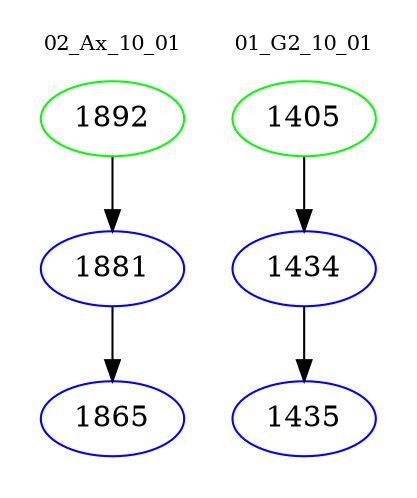 digraph{
subgraph cluster_0 {
color = white
label = "02_Ax_10_01";
fontsize=10;
T0_1892 [label="1892", color="green"]
T0_1892 -> T0_1881 [color="black"]
T0_1881 [label="1881", color="blue"]
T0_1881 -> T0_1865 [color="black"]
T0_1865 [label="1865", color="blue"]
}
subgraph cluster_1 {
color = white
label = "01_G2_10_01";
fontsize=10;
T1_1405 [label="1405", color="green"]
T1_1405 -> T1_1434 [color="black"]
T1_1434 [label="1434", color="blue"]
T1_1434 -> T1_1435 [color="black"]
T1_1435 [label="1435", color="blue"]
}
}
